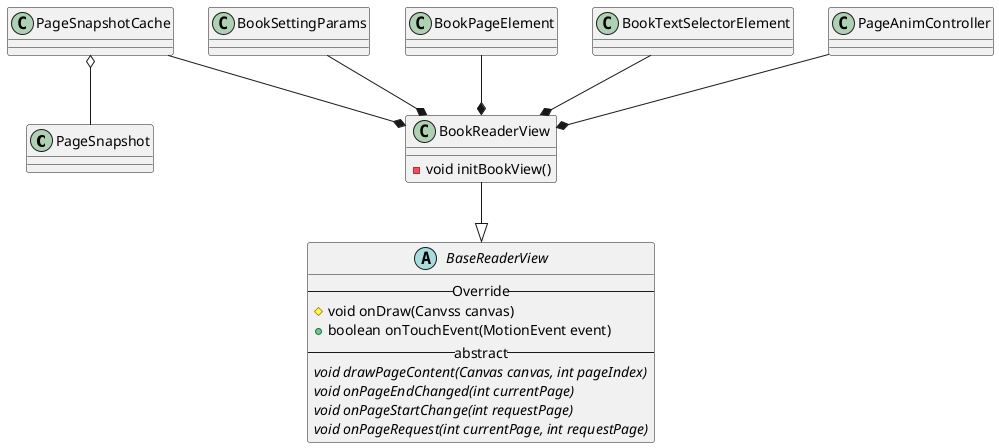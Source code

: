 @startuml
class PageSnapshot
class PageSnapshotCache
class BookReaderView{
  - void initBookView()
}
class BookSettingParams
abstract class BaseReaderView{
  -- Override --
  # void onDraw(Canvss canvas)
  + boolean onTouchEvent(MotionEvent event)
  -- abstract --
  {abstract} void drawPageContent(Canvas canvas, int pageIndex)
  {abstract} void onPageEndChanged(int currentPage)
  {abstract} void onPageStartChange(int requestPage)
  {abstract} void onPageRequest(int currentPage, int requestPage)
}

BookReaderView --|> BaseReaderView

BookSettingParams --* BookReaderView
BookPageElement --* BookReaderView
BookTextSelectorElement --* BookReaderView
PageAnimController --* BookReaderView
PageSnapshotCache --* BookReaderView

PageSnapshotCache o-- PageSnapshot
PageAnimController.PageCarver <|.. BaseReaderView

@enduml